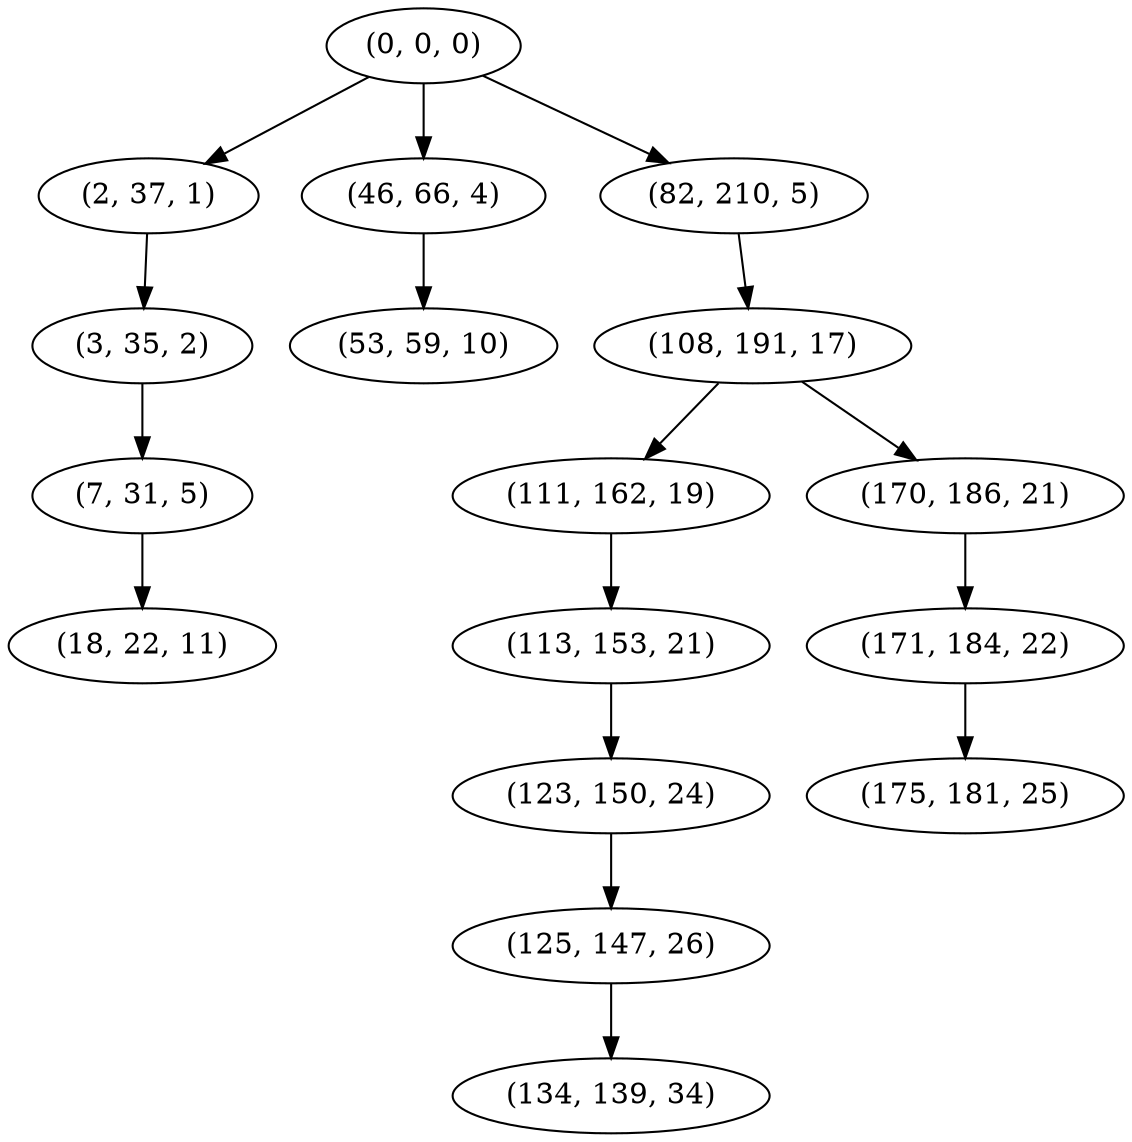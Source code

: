 digraph tree {
    "(0, 0, 0)";
    "(2, 37, 1)";
    "(3, 35, 2)";
    "(7, 31, 5)";
    "(18, 22, 11)";
    "(46, 66, 4)";
    "(53, 59, 10)";
    "(82, 210, 5)";
    "(108, 191, 17)";
    "(111, 162, 19)";
    "(113, 153, 21)";
    "(123, 150, 24)";
    "(125, 147, 26)";
    "(134, 139, 34)";
    "(170, 186, 21)";
    "(171, 184, 22)";
    "(175, 181, 25)";
    "(0, 0, 0)" -> "(2, 37, 1)";
    "(0, 0, 0)" -> "(46, 66, 4)";
    "(0, 0, 0)" -> "(82, 210, 5)";
    "(2, 37, 1)" -> "(3, 35, 2)";
    "(3, 35, 2)" -> "(7, 31, 5)";
    "(7, 31, 5)" -> "(18, 22, 11)";
    "(46, 66, 4)" -> "(53, 59, 10)";
    "(82, 210, 5)" -> "(108, 191, 17)";
    "(108, 191, 17)" -> "(111, 162, 19)";
    "(108, 191, 17)" -> "(170, 186, 21)";
    "(111, 162, 19)" -> "(113, 153, 21)";
    "(113, 153, 21)" -> "(123, 150, 24)";
    "(123, 150, 24)" -> "(125, 147, 26)";
    "(125, 147, 26)" -> "(134, 139, 34)";
    "(170, 186, 21)" -> "(171, 184, 22)";
    "(171, 184, 22)" -> "(175, 181, 25)";
}
